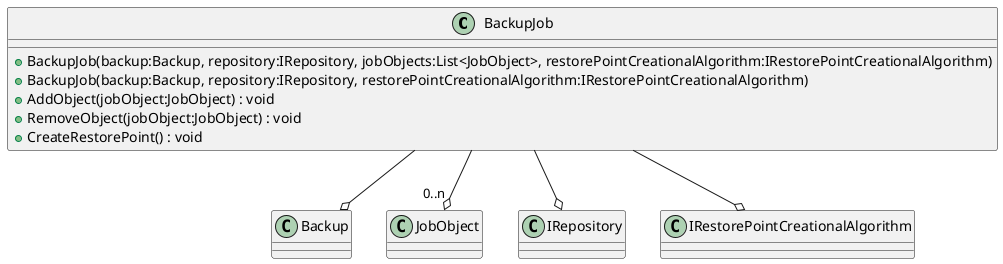@startuml
class BackupJob {
    + BackupJob(backup:Backup, repository:IRepository, jobObjects:List<JobObject>, restorePointCreationalAlgorithm:IRestorePointCreationalAlgorithm)
    + BackupJob(backup:Backup, repository:IRepository, restorePointCreationalAlgorithm:IRestorePointCreationalAlgorithm)
    + AddObject(jobObject:JobObject) : void
    + RemoveObject(jobObject:JobObject) : void
    + CreateRestorePoint() : void
}
BackupJob --o  Backup
BackupJob --o "0..n" JobObject
BackupJob --o IRepository
BackupJob --o IRestorePointCreationalAlgorithm
@enduml
